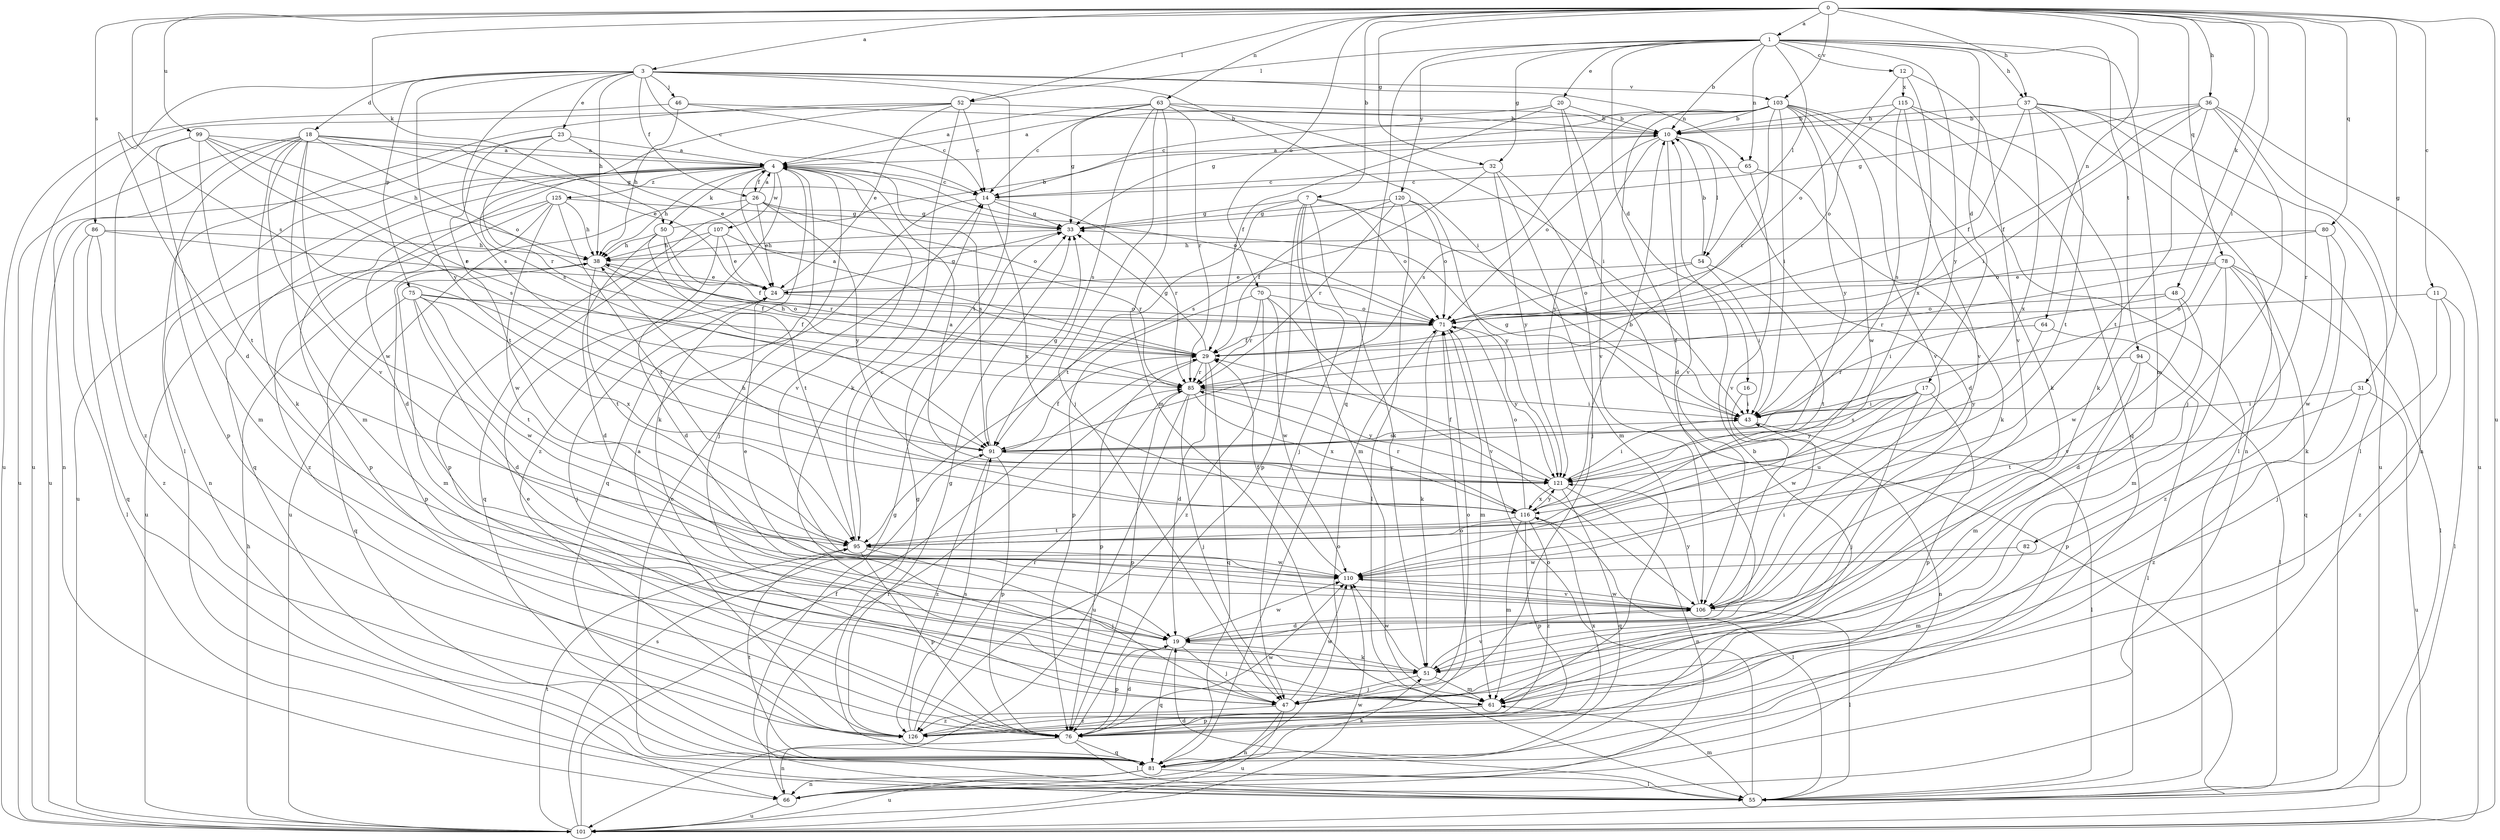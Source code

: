 strict digraph  {
0;
1;
3;
4;
7;
10;
11;
12;
14;
16;
17;
18;
19;
20;
23;
24;
26;
29;
31;
32;
33;
36;
37;
38;
43;
46;
47;
48;
50;
51;
52;
54;
55;
61;
63;
64;
65;
66;
70;
71;
75;
76;
78;
80;
81;
82;
85;
86;
91;
94;
95;
99;
101;
103;
106;
107;
110;
115;
116;
120;
121;
125;
126;
0 -> 1  [label=a];
0 -> 3  [label=a];
0 -> 7  [label=b];
0 -> 11  [label=c];
0 -> 31  [label=g];
0 -> 32  [label=g];
0 -> 36  [label=h];
0 -> 37  [label=h];
0 -> 43  [label=i];
0 -> 48  [label=k];
0 -> 50  [label=k];
0 -> 52  [label=l];
0 -> 63  [label=n];
0 -> 64  [label=n];
0 -> 70  [label=o];
0 -> 78  [label=q];
0 -> 80  [label=q];
0 -> 82  [label=r];
0 -> 86  [label=s];
0 -> 91  [label=s];
0 -> 99  [label=u];
0 -> 101  [label=u];
0 -> 103  [label=v];
1 -> 10  [label=b];
1 -> 12  [label=c];
1 -> 16  [label=d];
1 -> 17  [label=d];
1 -> 20  [label=e];
1 -> 32  [label=g];
1 -> 37  [label=h];
1 -> 52  [label=l];
1 -> 54  [label=l];
1 -> 61  [label=m];
1 -> 65  [label=n];
1 -> 81  [label=q];
1 -> 94  [label=t];
1 -> 120  [label=y];
1 -> 121  [label=y];
3 -> 14  [label=c];
3 -> 18  [label=d];
3 -> 19  [label=d];
3 -> 23  [label=e];
3 -> 26  [label=f];
3 -> 38  [label=h];
3 -> 43  [label=i];
3 -> 46  [label=j];
3 -> 65  [label=n];
3 -> 75  [label=p];
3 -> 91  [label=s];
3 -> 95  [label=t];
3 -> 103  [label=v];
3 -> 121  [label=y];
4 -> 14  [label=c];
4 -> 19  [label=d];
4 -> 26  [label=f];
4 -> 38  [label=h];
4 -> 47  [label=j];
4 -> 50  [label=k];
4 -> 51  [label=k];
4 -> 66  [label=n];
4 -> 71  [label=o];
4 -> 81  [label=q];
4 -> 91  [label=s];
4 -> 101  [label=u];
4 -> 106  [label=v];
4 -> 107  [label=w];
4 -> 125  [label=z];
4 -> 126  [label=z];
7 -> 33  [label=g];
7 -> 43  [label=i];
7 -> 47  [label=j];
7 -> 51  [label=k];
7 -> 61  [label=m];
7 -> 71  [label=o];
7 -> 76  [label=p];
7 -> 95  [label=t];
10 -> 4  [label=a];
10 -> 19  [label=d];
10 -> 54  [label=l];
10 -> 71  [label=o];
10 -> 106  [label=v];
10 -> 121  [label=y];
11 -> 47  [label=j];
11 -> 55  [label=l];
11 -> 71  [label=o];
11 -> 126  [label=z];
12 -> 71  [label=o];
12 -> 106  [label=v];
12 -> 115  [label=x];
12 -> 116  [label=x];
14 -> 33  [label=g];
14 -> 81  [label=q];
14 -> 85  [label=r];
14 -> 116  [label=x];
16 -> 43  [label=i];
16 -> 66  [label=n];
17 -> 43  [label=i];
17 -> 47  [label=j];
17 -> 76  [label=p];
17 -> 91  [label=s];
17 -> 110  [label=w];
17 -> 121  [label=y];
18 -> 4  [label=a];
18 -> 24  [label=e];
18 -> 33  [label=g];
18 -> 51  [label=k];
18 -> 61  [label=m];
18 -> 66  [label=n];
18 -> 71  [label=o];
18 -> 76  [label=p];
18 -> 101  [label=u];
18 -> 106  [label=v];
18 -> 110  [label=w];
19 -> 47  [label=j];
19 -> 51  [label=k];
19 -> 76  [label=p];
19 -> 81  [label=q];
19 -> 110  [label=w];
20 -> 4  [label=a];
20 -> 10  [label=b];
20 -> 29  [label=f];
20 -> 101  [label=u];
20 -> 106  [label=v];
23 -> 4  [label=a];
23 -> 24  [label=e];
23 -> 85  [label=r];
23 -> 95  [label=t];
23 -> 101  [label=u];
24 -> 33  [label=g];
24 -> 47  [label=j];
24 -> 71  [label=o];
26 -> 4  [label=a];
26 -> 24  [label=e];
26 -> 33  [label=g];
26 -> 71  [label=o];
26 -> 76  [label=p];
26 -> 101  [label=u];
26 -> 121  [label=y];
29 -> 4  [label=a];
29 -> 19  [label=d];
29 -> 33  [label=g];
29 -> 38  [label=h];
29 -> 76  [label=p];
29 -> 81  [label=q];
29 -> 85  [label=r];
31 -> 43  [label=i];
31 -> 95  [label=t];
31 -> 101  [label=u];
31 -> 126  [label=z];
32 -> 14  [label=c];
32 -> 47  [label=j];
32 -> 61  [label=m];
32 -> 91  [label=s];
32 -> 121  [label=y];
33 -> 38  [label=h];
36 -> 10  [label=b];
36 -> 29  [label=f];
36 -> 33  [label=g];
36 -> 43  [label=i];
36 -> 47  [label=j];
36 -> 66  [label=n];
36 -> 95  [label=t];
36 -> 101  [label=u];
37 -> 10  [label=b];
37 -> 29  [label=f];
37 -> 55  [label=l];
37 -> 66  [label=n];
37 -> 95  [label=t];
37 -> 101  [label=u];
37 -> 116  [label=x];
38 -> 24  [label=e];
38 -> 29  [label=f];
38 -> 61  [label=m];
38 -> 76  [label=p];
38 -> 95  [label=t];
43 -> 33  [label=g];
43 -> 55  [label=l];
43 -> 91  [label=s];
46 -> 10  [label=b];
46 -> 14  [label=c];
46 -> 38  [label=h];
46 -> 101  [label=u];
47 -> 24  [label=e];
47 -> 66  [label=n];
47 -> 71  [label=o];
47 -> 101  [label=u];
47 -> 110  [label=w];
47 -> 126  [label=z];
48 -> 19  [label=d];
48 -> 43  [label=i];
48 -> 71  [label=o];
48 -> 106  [label=v];
50 -> 10  [label=b];
50 -> 19  [label=d];
50 -> 29  [label=f];
50 -> 38  [label=h];
50 -> 85  [label=r];
50 -> 95  [label=t];
51 -> 47  [label=j];
51 -> 61  [label=m];
51 -> 106  [label=v];
51 -> 110  [label=w];
52 -> 10  [label=b];
52 -> 14  [label=c];
52 -> 24  [label=e];
52 -> 51  [label=k];
52 -> 55  [label=l];
52 -> 91  [label=s];
52 -> 101  [label=u];
54 -> 10  [label=b];
54 -> 24  [label=e];
54 -> 43  [label=i];
54 -> 71  [label=o];
54 -> 95  [label=t];
55 -> 14  [label=c];
55 -> 19  [label=d];
55 -> 33  [label=g];
55 -> 61  [label=m];
55 -> 71  [label=o];
61 -> 76  [label=p];
61 -> 126  [label=z];
63 -> 4  [label=a];
63 -> 10  [label=b];
63 -> 14  [label=c];
63 -> 33  [label=g];
63 -> 43  [label=i];
63 -> 47  [label=j];
63 -> 61  [label=m];
63 -> 85  [label=r];
63 -> 91  [label=s];
64 -> 29  [label=f];
64 -> 55  [label=l];
64 -> 121  [label=y];
65 -> 14  [label=c];
65 -> 51  [label=k];
65 -> 106  [label=v];
66 -> 85  [label=r];
66 -> 101  [label=u];
70 -> 71  [label=o];
70 -> 76  [label=p];
70 -> 85  [label=r];
70 -> 106  [label=v];
70 -> 110  [label=w];
70 -> 126  [label=z];
71 -> 29  [label=f];
71 -> 51  [label=k];
71 -> 61  [label=m];
71 -> 121  [label=y];
75 -> 19  [label=d];
75 -> 29  [label=f];
75 -> 71  [label=o];
75 -> 81  [label=q];
75 -> 95  [label=t];
75 -> 110  [label=w];
75 -> 116  [label=x];
76 -> 19  [label=d];
76 -> 55  [label=l];
76 -> 66  [label=n];
76 -> 81  [label=q];
76 -> 110  [label=w];
76 -> 116  [label=x];
78 -> 24  [label=e];
78 -> 55  [label=l];
78 -> 61  [label=m];
78 -> 81  [label=q];
78 -> 85  [label=r];
78 -> 110  [label=w];
78 -> 126  [label=z];
80 -> 38  [label=h];
80 -> 51  [label=k];
80 -> 71  [label=o];
80 -> 110  [label=w];
81 -> 10  [label=b];
81 -> 33  [label=g];
81 -> 51  [label=k];
81 -> 55  [label=l];
81 -> 66  [label=n];
81 -> 71  [label=o];
81 -> 95  [label=t];
81 -> 101  [label=u];
82 -> 61  [label=m];
82 -> 110  [label=w];
85 -> 43  [label=i];
85 -> 47  [label=j];
85 -> 76  [label=p];
85 -> 101  [label=u];
85 -> 116  [label=x];
85 -> 121  [label=y];
86 -> 24  [label=e];
86 -> 38  [label=h];
86 -> 55  [label=l];
86 -> 81  [label=q];
86 -> 126  [label=z];
91 -> 29  [label=f];
91 -> 33  [label=g];
91 -> 76  [label=p];
91 -> 121  [label=y];
91 -> 126  [label=z];
94 -> 55  [label=l];
94 -> 61  [label=m];
94 -> 76  [label=p];
94 -> 85  [label=r];
95 -> 14  [label=c];
95 -> 47  [label=j];
95 -> 76  [label=p];
95 -> 110  [label=w];
99 -> 4  [label=a];
99 -> 38  [label=h];
99 -> 61  [label=m];
99 -> 85  [label=r];
99 -> 91  [label=s];
99 -> 95  [label=t];
99 -> 126  [label=z];
101 -> 29  [label=f];
101 -> 38  [label=h];
101 -> 91  [label=s];
101 -> 95  [label=t];
101 -> 110  [label=w];
103 -> 10  [label=b];
103 -> 14  [label=c];
103 -> 19  [label=d];
103 -> 33  [label=g];
103 -> 43  [label=i];
103 -> 51  [label=k];
103 -> 55  [label=l];
103 -> 85  [label=r];
103 -> 91  [label=s];
103 -> 106  [label=v];
103 -> 110  [label=w];
103 -> 121  [label=y];
106 -> 19  [label=d];
106 -> 24  [label=e];
106 -> 43  [label=i];
106 -> 55  [label=l];
106 -> 110  [label=w];
106 -> 121  [label=y];
107 -> 19  [label=d];
107 -> 24  [label=e];
107 -> 38  [label=h];
107 -> 81  [label=q];
107 -> 85  [label=r];
110 -> 29  [label=f];
110 -> 106  [label=v];
115 -> 10  [label=b];
115 -> 51  [label=k];
115 -> 71  [label=o];
115 -> 81  [label=q];
115 -> 91  [label=s];
115 -> 106  [label=v];
116 -> 10  [label=b];
116 -> 38  [label=h];
116 -> 55  [label=l];
116 -> 61  [label=m];
116 -> 71  [label=o];
116 -> 76  [label=p];
116 -> 85  [label=r];
116 -> 95  [label=t];
116 -> 121  [label=y];
116 -> 126  [label=z];
120 -> 29  [label=f];
120 -> 33  [label=g];
120 -> 55  [label=l];
120 -> 71  [label=o];
120 -> 85  [label=r];
120 -> 121  [label=y];
121 -> 4  [label=a];
121 -> 29  [label=f];
121 -> 43  [label=i];
121 -> 66  [label=n];
121 -> 81  [label=q];
121 -> 116  [label=x];
125 -> 33  [label=g];
125 -> 38  [label=h];
125 -> 76  [label=p];
125 -> 95  [label=t];
125 -> 101  [label=u];
125 -> 110  [label=w];
125 -> 126  [label=z];
126 -> 4  [label=a];
126 -> 33  [label=g];
126 -> 71  [label=o];
126 -> 85  [label=r];
126 -> 91  [label=s];
}
